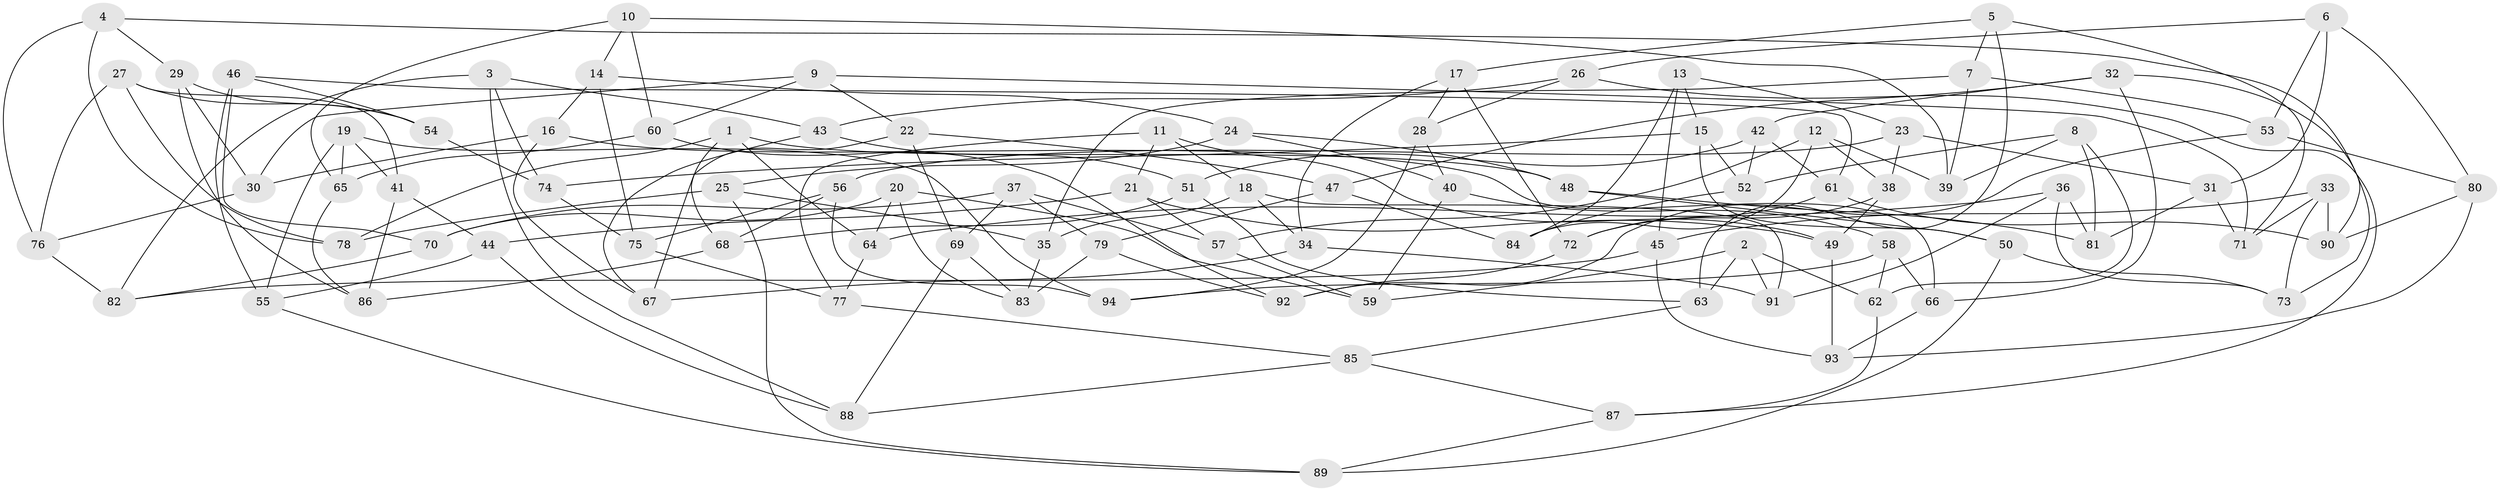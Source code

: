 // coarse degree distribution, {6: 0.5614035087719298, 5: 0.08771929824561403, 4: 0.2982456140350877, 3: 0.05263157894736842}
// Generated by graph-tools (version 1.1) at 2025/52/02/27/25 19:52:32]
// undirected, 94 vertices, 188 edges
graph export_dot {
graph [start="1"]
  node [color=gray90,style=filled];
  1;
  2;
  3;
  4;
  5;
  6;
  7;
  8;
  9;
  10;
  11;
  12;
  13;
  14;
  15;
  16;
  17;
  18;
  19;
  20;
  21;
  22;
  23;
  24;
  25;
  26;
  27;
  28;
  29;
  30;
  31;
  32;
  33;
  34;
  35;
  36;
  37;
  38;
  39;
  40;
  41;
  42;
  43;
  44;
  45;
  46;
  47;
  48;
  49;
  50;
  51;
  52;
  53;
  54;
  55;
  56;
  57;
  58;
  59;
  60;
  61;
  62;
  63;
  64;
  65;
  66;
  67;
  68;
  69;
  70;
  71;
  72;
  73;
  74;
  75;
  76;
  77;
  78;
  79;
  80;
  81;
  82;
  83;
  84;
  85;
  86;
  87;
  88;
  89;
  90;
  91;
  92;
  93;
  94;
  1 -- 48;
  1 -- 78;
  1 -- 68;
  1 -- 64;
  2 -- 62;
  2 -- 63;
  2 -- 91;
  2 -- 59;
  3 -- 74;
  3 -- 82;
  3 -- 43;
  3 -- 88;
  4 -- 76;
  4 -- 78;
  4 -- 90;
  4 -- 29;
  5 -- 71;
  5 -- 17;
  5 -- 63;
  5 -- 7;
  6 -- 26;
  6 -- 53;
  6 -- 31;
  6 -- 80;
  7 -- 35;
  7 -- 53;
  7 -- 39;
  8 -- 81;
  8 -- 62;
  8 -- 39;
  8 -- 52;
  9 -- 71;
  9 -- 60;
  9 -- 22;
  9 -- 30;
  10 -- 14;
  10 -- 60;
  10 -- 39;
  10 -- 65;
  11 -- 21;
  11 -- 77;
  11 -- 18;
  11 -- 49;
  12 -- 38;
  12 -- 57;
  12 -- 84;
  12 -- 39;
  13 -- 15;
  13 -- 23;
  13 -- 45;
  13 -- 84;
  14 -- 75;
  14 -- 16;
  14 -- 24;
  15 -- 50;
  15 -- 52;
  15 -- 74;
  16 -- 67;
  16 -- 66;
  16 -- 30;
  17 -- 34;
  17 -- 28;
  17 -- 72;
  18 -- 91;
  18 -- 34;
  18 -- 35;
  19 -- 41;
  19 -- 94;
  19 -- 65;
  19 -- 55;
  20 -- 59;
  20 -- 83;
  20 -- 70;
  20 -- 64;
  21 -- 44;
  21 -- 57;
  21 -- 49;
  22 -- 69;
  22 -- 67;
  22 -- 47;
  23 -- 38;
  23 -- 56;
  23 -- 31;
  24 -- 40;
  24 -- 25;
  24 -- 48;
  25 -- 35;
  25 -- 78;
  25 -- 89;
  26 -- 87;
  26 -- 43;
  26 -- 28;
  27 -- 76;
  27 -- 78;
  27 -- 54;
  27 -- 41;
  28 -- 40;
  28 -- 94;
  29 -- 30;
  29 -- 86;
  29 -- 54;
  30 -- 76;
  31 -- 71;
  31 -- 81;
  32 -- 42;
  32 -- 47;
  32 -- 66;
  32 -- 73;
  33 -- 90;
  33 -- 73;
  33 -- 71;
  33 -- 45;
  34 -- 91;
  34 -- 67;
  35 -- 83;
  36 -- 64;
  36 -- 81;
  36 -- 73;
  36 -- 91;
  37 -- 69;
  37 -- 57;
  37 -- 79;
  37 -- 70;
  38 -- 72;
  38 -- 49;
  40 -- 58;
  40 -- 59;
  41 -- 44;
  41 -- 86;
  42 -- 61;
  42 -- 52;
  42 -- 51;
  43 -- 67;
  43 -- 51;
  44 -- 55;
  44 -- 88;
  45 -- 93;
  45 -- 82;
  46 -- 61;
  46 -- 55;
  46 -- 54;
  46 -- 70;
  47 -- 84;
  47 -- 79;
  48 -- 81;
  48 -- 50;
  49 -- 93;
  50 -- 89;
  50 -- 73;
  51 -- 63;
  51 -- 68;
  52 -- 84;
  53 -- 92;
  53 -- 80;
  54 -- 74;
  55 -- 89;
  56 -- 68;
  56 -- 75;
  56 -- 94;
  57 -- 59;
  58 -- 62;
  58 -- 94;
  58 -- 66;
  60 -- 65;
  60 -- 92;
  61 -- 72;
  61 -- 90;
  62 -- 87;
  63 -- 85;
  64 -- 77;
  65 -- 86;
  66 -- 93;
  68 -- 86;
  69 -- 88;
  69 -- 83;
  70 -- 82;
  72 -- 92;
  74 -- 75;
  75 -- 77;
  76 -- 82;
  77 -- 85;
  79 -- 92;
  79 -- 83;
  80 -- 90;
  80 -- 93;
  85 -- 88;
  85 -- 87;
  87 -- 89;
}
